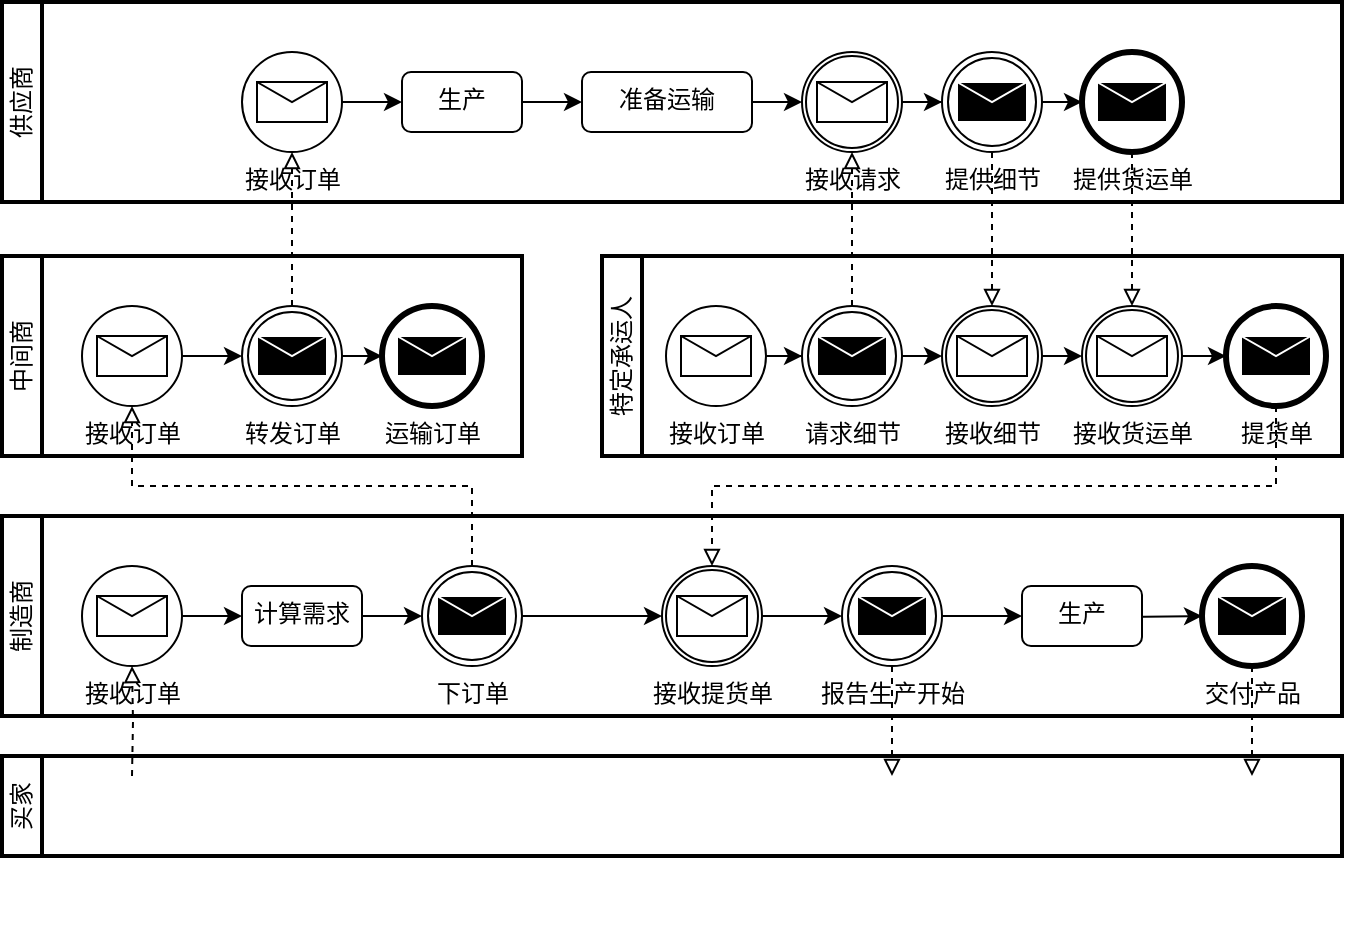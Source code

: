 <mxfile version="24.2.7" type="github">
  <diagram name="Page-1" id="2a216829-ef6e-dabb-86c1-c78162f3ba2b">
    <mxGraphModel dx="1235" dy="676" grid="1" gridSize="10" guides="1" tooltips="1" connect="1" arrows="1" fold="1" page="1" pageScale="1" pageWidth="850" pageHeight="1100" background="none" math="0" shadow="0">
      <root>
        <mxCell id="0" />
        <mxCell id="1" parent="0" />
        <mxCell id="2Lb6EE8QZ2UszaNFHXsS-1" value="供应商" style="swimlane;html=1;startSize=20;fontStyle=0;collapsible=0;horizontal=0;swimlaneLine=1;swimlaneFillColor=#ffffff;strokeWidth=2;whiteSpace=wrap;" vertex="1" parent="1">
          <mxGeometry x="60" y="133" width="670" height="100" as="geometry" />
        </mxCell>
        <mxCell id="2Lb6EE8QZ2UszaNFHXsS-4" value="" style="edgeStyle=orthogonalEdgeStyle;rounded=0;orthogonalLoop=1;jettySize=auto;html=1;" edge="1" parent="2Lb6EE8QZ2UszaNFHXsS-1" source="2Lb6EE8QZ2UszaNFHXsS-2" target="2Lb6EE8QZ2UszaNFHXsS-3">
          <mxGeometry relative="1" as="geometry" />
        </mxCell>
        <mxCell id="2Lb6EE8QZ2UszaNFHXsS-2" value="接收订单" style="points=[[0.145,0.145,0],[0.5,0,0],[0.855,0.145,0],[1,0.5,0],[0.855,0.855,0],[0.5,1,0],[0.145,0.855,0],[0,0.5,0]];shape=mxgraph.bpmn.event;html=1;verticalLabelPosition=bottom;labelBackgroundColor=#ffffff;verticalAlign=top;align=center;perimeter=ellipsePerimeter;outlineConnect=0;aspect=fixed;outline=standard;symbol=message;" vertex="1" parent="2Lb6EE8QZ2UszaNFHXsS-1">
          <mxGeometry x="120" y="25" width="50" height="50" as="geometry" />
        </mxCell>
        <mxCell id="2Lb6EE8QZ2UszaNFHXsS-6" value="" style="edgeStyle=orthogonalEdgeStyle;rounded=0;orthogonalLoop=1;jettySize=auto;html=1;" edge="1" parent="2Lb6EE8QZ2UszaNFHXsS-1" source="2Lb6EE8QZ2UszaNFHXsS-3" target="2Lb6EE8QZ2UszaNFHXsS-5">
          <mxGeometry relative="1" as="geometry" />
        </mxCell>
        <mxCell id="2Lb6EE8QZ2UszaNFHXsS-3" value="生产" style="rounded=1;whiteSpace=wrap;html=1;verticalAlign=top;labelBackgroundColor=#ffffff;" vertex="1" parent="2Lb6EE8QZ2UszaNFHXsS-1">
          <mxGeometry x="200" y="35" width="60" height="30" as="geometry" />
        </mxCell>
        <mxCell id="2Lb6EE8QZ2UszaNFHXsS-60" style="edgeStyle=orthogonalEdgeStyle;rounded=0;orthogonalLoop=1;jettySize=auto;html=1;exitX=1;exitY=0.5;exitDx=0;exitDy=0;" edge="1" parent="2Lb6EE8QZ2UszaNFHXsS-1" source="2Lb6EE8QZ2UszaNFHXsS-5" target="2Lb6EE8QZ2UszaNFHXsS-11">
          <mxGeometry relative="1" as="geometry" />
        </mxCell>
        <mxCell id="2Lb6EE8QZ2UszaNFHXsS-5" value="准备运输" style="whiteSpace=wrap;html=1;verticalAlign=top;rounded=1;labelBackgroundColor=#ffffff;" vertex="1" parent="2Lb6EE8QZ2UszaNFHXsS-1">
          <mxGeometry x="290" y="35" width="85" height="30" as="geometry" />
        </mxCell>
        <mxCell id="2Lb6EE8QZ2UszaNFHXsS-17" style="edgeStyle=orthogonalEdgeStyle;rounded=0;orthogonalLoop=1;jettySize=auto;html=1;exitX=1;exitY=0.5;exitDx=0;exitDy=0;exitPerimeter=0;" edge="1" parent="2Lb6EE8QZ2UszaNFHXsS-1" source="2Lb6EE8QZ2UszaNFHXsS-11" target="2Lb6EE8QZ2UszaNFHXsS-14">
          <mxGeometry relative="1" as="geometry" />
        </mxCell>
        <mxCell id="2Lb6EE8QZ2UszaNFHXsS-11" value="接收请求" style="points=[[0.145,0.145,0],[0.5,0,0],[0.855,0.145,0],[1,0.5,0],[0.855,0.855,0],[0.5,1,0],[0.145,0.855,0],[0,0.5,0]];shape=mxgraph.bpmn.event;html=1;verticalLabelPosition=bottom;labelBackgroundColor=#ffffff;verticalAlign=top;align=center;perimeter=ellipsePerimeter;outlineConnect=0;aspect=fixed;outline=boundInt;symbol=message;" vertex="1" parent="2Lb6EE8QZ2UszaNFHXsS-1">
          <mxGeometry x="400" y="25" width="50" height="50" as="geometry" />
        </mxCell>
        <mxCell id="2Lb6EE8QZ2UszaNFHXsS-20" style="edgeStyle=orthogonalEdgeStyle;rounded=0;orthogonalLoop=1;jettySize=auto;html=1;exitX=1;exitY=0.5;exitDx=0;exitDy=0;exitPerimeter=0;" edge="1" parent="2Lb6EE8QZ2UszaNFHXsS-1" source="2Lb6EE8QZ2UszaNFHXsS-14" target="2Lb6EE8QZ2UszaNFHXsS-19">
          <mxGeometry relative="1" as="geometry" />
        </mxCell>
        <mxCell id="2Lb6EE8QZ2UszaNFHXsS-14" value="提供细节" style="points=[[0.145,0.145,0],[0.5,0,0],[0.855,0.145,0],[1,0.5,0],[0.855,0.855,0],[0.5,1,0],[0.145,0.855,0],[0,0.5,0]];shape=mxgraph.bpmn.event;html=1;verticalLabelPosition=bottom;labelBackgroundColor=#ffffff;verticalAlign=top;align=center;perimeter=ellipsePerimeter;outlineConnect=0;aspect=fixed;outline=throwing;symbol=message;" vertex="1" parent="2Lb6EE8QZ2UszaNFHXsS-1">
          <mxGeometry x="470" y="25" width="50" height="50" as="geometry" />
        </mxCell>
        <mxCell id="2Lb6EE8QZ2UszaNFHXsS-19" value="提供货运单" style="points=[[0.145,0.145,0],[0.5,0,0],[0.855,0.145,0],[1,0.5,0],[0.855,0.855,0],[0.5,1,0],[0.145,0.855,0],[0,0.5,0]];shape=mxgraph.bpmn.event;html=1;verticalLabelPosition=bottom;labelBackgroundColor=#ffffff;verticalAlign=top;align=center;perimeter=ellipsePerimeter;outlineConnect=0;aspect=fixed;outline=end;symbol=message;" vertex="1" parent="2Lb6EE8QZ2UszaNFHXsS-1">
          <mxGeometry x="540" y="25" width="50" height="50" as="geometry" />
        </mxCell>
        <mxCell id="2Lb6EE8QZ2UszaNFHXsS-55" style="edgeStyle=orthogonalEdgeStyle;rounded=0;orthogonalLoop=1;jettySize=auto;html=1;exitX=0.5;exitY=1;exitDx=0;exitDy=0;exitPerimeter=0;" edge="1" parent="2Lb6EE8QZ2UszaNFHXsS-1" source="2Lb6EE8QZ2UszaNFHXsS-11" target="2Lb6EE8QZ2UszaNFHXsS-11">
          <mxGeometry relative="1" as="geometry" />
        </mxCell>
        <mxCell id="2Lb6EE8QZ2UszaNFHXsS-33" value="中间商" style="swimlane;html=1;startSize=20;fontStyle=0;collapsible=0;horizontal=0;swimlaneLine=1;swimlaneFillColor=#ffffff;strokeWidth=2;whiteSpace=wrap;" vertex="1" parent="1">
          <mxGeometry x="60" y="260" width="260" height="100" as="geometry" />
        </mxCell>
        <mxCell id="2Lb6EE8QZ2UszaNFHXsS-34" value="" style="edgeStyle=orthogonalEdgeStyle;rounded=0;orthogonalLoop=1;jettySize=auto;html=1;entryX=0;entryY=0.5;entryDx=0;entryDy=0;entryPerimeter=0;" edge="1" parent="2Lb6EE8QZ2UszaNFHXsS-33" source="2Lb6EE8QZ2UszaNFHXsS-35" target="2Lb6EE8QZ2UszaNFHXsS-43">
          <mxGeometry relative="1" as="geometry">
            <mxPoint x="170" y="50" as="targetPoint" />
          </mxGeometry>
        </mxCell>
        <mxCell id="2Lb6EE8QZ2UszaNFHXsS-35" value="接收订单" style="points=[[0.145,0.145,0],[0.5,0,0],[0.855,0.145,0],[1,0.5,0],[0.855,0.855,0],[0.5,1,0],[0.145,0.855,0],[0,0.5,0]];shape=mxgraph.bpmn.event;html=1;verticalLabelPosition=bottom;labelBackgroundColor=#ffffff;verticalAlign=top;align=center;perimeter=ellipsePerimeter;outlineConnect=0;aspect=fixed;outline=standard;symbol=message;" vertex="1" parent="2Lb6EE8QZ2UszaNFHXsS-33">
          <mxGeometry x="40" y="25" width="50" height="50" as="geometry" />
        </mxCell>
        <mxCell id="2Lb6EE8QZ2UszaNFHXsS-42" style="edgeStyle=orthogonalEdgeStyle;rounded=0;orthogonalLoop=1;jettySize=auto;html=1;exitX=1;exitY=0.5;exitDx=0;exitDy=0;exitPerimeter=0;" edge="1" parent="2Lb6EE8QZ2UszaNFHXsS-33" source="2Lb6EE8QZ2UszaNFHXsS-43" target="2Lb6EE8QZ2UszaNFHXsS-44">
          <mxGeometry relative="1" as="geometry" />
        </mxCell>
        <mxCell id="2Lb6EE8QZ2UszaNFHXsS-43" value="转发订单" style="points=[[0.145,0.145,0],[0.5,0,0],[0.855,0.145,0],[1,0.5,0],[0.855,0.855,0],[0.5,1,0],[0.145,0.855,0],[0,0.5,0]];shape=mxgraph.bpmn.event;html=1;verticalLabelPosition=bottom;labelBackgroundColor=#ffffff;verticalAlign=top;align=center;perimeter=ellipsePerimeter;outlineConnect=0;aspect=fixed;outline=throwing;symbol=message;" vertex="1" parent="2Lb6EE8QZ2UszaNFHXsS-33">
          <mxGeometry x="120" y="25" width="50" height="50" as="geometry" />
        </mxCell>
        <mxCell id="2Lb6EE8QZ2UszaNFHXsS-44" value="运输订单" style="points=[[0.145,0.145,0],[0.5,0,0],[0.855,0.145,0],[1,0.5,0],[0.855,0.855,0],[0.5,1,0],[0.145,0.855,0],[0,0.5,0]];shape=mxgraph.bpmn.event;html=1;verticalLabelPosition=bottom;labelBackgroundColor=#ffffff;verticalAlign=top;align=center;perimeter=ellipsePerimeter;outlineConnect=0;aspect=fixed;outline=end;symbol=message;" vertex="1" parent="2Lb6EE8QZ2UszaNFHXsS-33">
          <mxGeometry x="190" y="25" width="50" height="50" as="geometry" />
        </mxCell>
        <mxCell id="2Lb6EE8QZ2UszaNFHXsS-47" value="特定承运人" style="swimlane;html=1;startSize=20;fontStyle=0;collapsible=0;horizontal=0;swimlaneLine=1;swimlaneFillColor=#ffffff;strokeWidth=2;whiteSpace=wrap;" vertex="1" parent="1">
          <mxGeometry x="360" y="260" width="370" height="100" as="geometry" />
        </mxCell>
        <mxCell id="2Lb6EE8QZ2UszaNFHXsS-48" value="" style="edgeStyle=orthogonalEdgeStyle;rounded=0;orthogonalLoop=1;jettySize=auto;html=1;entryX=0;entryY=0.5;entryDx=0;entryDy=0;entryPerimeter=0;" edge="1" parent="2Lb6EE8QZ2UszaNFHXsS-47" source="2Lb6EE8QZ2UszaNFHXsS-49" target="2Lb6EE8QZ2UszaNFHXsS-51">
          <mxGeometry relative="1" as="geometry">
            <mxPoint x="142" y="50" as="targetPoint" />
          </mxGeometry>
        </mxCell>
        <mxCell id="2Lb6EE8QZ2UszaNFHXsS-49" value="接收订单" style="points=[[0.145,0.145,0],[0.5,0,0],[0.855,0.145,0],[1,0.5,0],[0.855,0.855,0],[0.5,1,0],[0.145,0.855,0],[0,0.5,0]];shape=mxgraph.bpmn.event;html=1;verticalLabelPosition=bottom;labelBackgroundColor=#ffffff;verticalAlign=top;align=center;perimeter=ellipsePerimeter;outlineConnect=0;aspect=fixed;outline=standard;symbol=message;" vertex="1" parent="2Lb6EE8QZ2UszaNFHXsS-47">
          <mxGeometry x="32" y="25" width="50" height="50" as="geometry" />
        </mxCell>
        <mxCell id="2Lb6EE8QZ2UszaNFHXsS-51" value="请求细节" style="points=[[0.145,0.145,0],[0.5,0,0],[0.855,0.145,0],[1,0.5,0],[0.855,0.855,0],[0.5,1,0],[0.145,0.855,0],[0,0.5,0]];shape=mxgraph.bpmn.event;html=1;verticalLabelPosition=bottom;labelBackgroundColor=#ffffff;verticalAlign=top;align=center;perimeter=ellipsePerimeter;outlineConnect=0;aspect=fixed;outline=throwing;symbol=message;" vertex="1" parent="2Lb6EE8QZ2UszaNFHXsS-47">
          <mxGeometry x="100" y="25" width="50" height="50" as="geometry" />
        </mxCell>
        <mxCell id="2Lb6EE8QZ2UszaNFHXsS-52" value="提货单" style="points=[[0.145,0.145,0],[0.5,0,0],[0.855,0.145,0],[1,0.5,0],[0.855,0.855,0],[0.5,1,0],[0.145,0.855,0],[0,0.5,0]];shape=mxgraph.bpmn.event;html=1;verticalLabelPosition=bottom;labelBackgroundColor=#ffffff;verticalAlign=top;align=center;perimeter=ellipsePerimeter;outlineConnect=0;aspect=fixed;outline=end;symbol=message;" vertex="1" parent="2Lb6EE8QZ2UszaNFHXsS-47">
          <mxGeometry x="312" y="25" width="50" height="50" as="geometry" />
        </mxCell>
        <mxCell id="2Lb6EE8QZ2UszaNFHXsS-67" style="edgeStyle=orthogonalEdgeStyle;rounded=0;orthogonalLoop=1;jettySize=auto;html=1;exitX=1;exitY=0.5;exitDx=0;exitDy=0;exitPerimeter=0;" edge="1" parent="2Lb6EE8QZ2UszaNFHXsS-47" source="2Lb6EE8QZ2UszaNFHXsS-56" target="2Lb6EE8QZ2UszaNFHXsS-52">
          <mxGeometry relative="1" as="geometry" />
        </mxCell>
        <mxCell id="2Lb6EE8QZ2UszaNFHXsS-56" value="接收货运单" style="points=[[0.145,0.145,0],[0.5,0,0],[0.855,0.145,0],[1,0.5,0],[0.855,0.855,0],[0.5,1,0],[0.145,0.855,0],[0,0.5,0]];shape=mxgraph.bpmn.event;html=1;verticalLabelPosition=bottom;labelBackgroundColor=#ffffff;verticalAlign=top;align=center;perimeter=ellipsePerimeter;outlineConnect=0;aspect=fixed;outline=boundInt;symbol=message;" vertex="1" parent="2Lb6EE8QZ2UszaNFHXsS-47">
          <mxGeometry x="240" y="25" width="50" height="50" as="geometry" />
        </mxCell>
        <mxCell id="2Lb6EE8QZ2UszaNFHXsS-62" value="接收细节" style="points=[[0.145,0.145,0],[0.5,0,0],[0.855,0.145,0],[1,0.5,0],[0.855,0.855,0],[0.5,1,0],[0.145,0.855,0],[0,0.5,0]];shape=mxgraph.bpmn.event;html=1;verticalLabelPosition=bottom;labelBackgroundColor=#ffffff;verticalAlign=top;align=center;perimeter=ellipsePerimeter;outlineConnect=0;aspect=fixed;outline=boundInt;symbol=message;" vertex="1" parent="2Lb6EE8QZ2UszaNFHXsS-47">
          <mxGeometry x="170" y="25" width="50" height="50" as="geometry" />
        </mxCell>
        <mxCell id="2Lb6EE8QZ2UszaNFHXsS-65" style="edgeStyle=orthogonalEdgeStyle;rounded=0;orthogonalLoop=1;jettySize=auto;html=1;exitX=1;exitY=0.5;exitDx=0;exitDy=0;exitPerimeter=0;entryX=0;entryY=0.5;entryDx=0;entryDy=0;entryPerimeter=0;" edge="1" parent="2Lb6EE8QZ2UszaNFHXsS-47" source="2Lb6EE8QZ2UszaNFHXsS-51" target="2Lb6EE8QZ2UszaNFHXsS-62">
          <mxGeometry relative="1" as="geometry" />
        </mxCell>
        <mxCell id="2Lb6EE8QZ2UszaNFHXsS-66" style="edgeStyle=orthogonalEdgeStyle;rounded=0;orthogonalLoop=1;jettySize=auto;html=1;exitX=1;exitY=0.5;exitDx=0;exitDy=0;exitPerimeter=0;entryX=0;entryY=0.5;entryDx=0;entryDy=0;entryPerimeter=0;" edge="1" parent="2Lb6EE8QZ2UszaNFHXsS-47" source="2Lb6EE8QZ2UszaNFHXsS-62" target="2Lb6EE8QZ2UszaNFHXsS-56">
          <mxGeometry relative="1" as="geometry" />
        </mxCell>
        <mxCell id="2Lb6EE8QZ2UszaNFHXsS-54" style="edgeStyle=orthogonalEdgeStyle;rounded=0;orthogonalLoop=1;jettySize=auto;html=1;exitX=0.5;exitY=0;exitDx=0;exitDy=0;exitPerimeter=0;dashed=1;endArrow=block;endFill=0;" edge="1" parent="1" source="2Lb6EE8QZ2UszaNFHXsS-43" target="2Lb6EE8QZ2UszaNFHXsS-2">
          <mxGeometry relative="1" as="geometry" />
        </mxCell>
        <mxCell id="2Lb6EE8QZ2UszaNFHXsS-68" style="edgeStyle=orthogonalEdgeStyle;rounded=0;orthogonalLoop=1;jettySize=auto;html=1;exitX=0.5;exitY=0;exitDx=0;exitDy=0;exitPerimeter=0;dashed=1;endArrow=block;endFill=0;" edge="1" parent="1" source="2Lb6EE8QZ2UszaNFHXsS-51" target="2Lb6EE8QZ2UszaNFHXsS-11">
          <mxGeometry relative="1" as="geometry" />
        </mxCell>
        <mxCell id="2Lb6EE8QZ2UszaNFHXsS-69" style="edgeStyle=orthogonalEdgeStyle;rounded=0;orthogonalLoop=1;jettySize=auto;html=1;exitX=0.5;exitY=1;exitDx=0;exitDy=0;exitPerimeter=0;entryX=0.5;entryY=0;entryDx=0;entryDy=0;entryPerimeter=0;dashed=1;endArrow=block;endFill=0;" edge="1" parent="1" source="2Lb6EE8QZ2UszaNFHXsS-14" target="2Lb6EE8QZ2UszaNFHXsS-62">
          <mxGeometry relative="1" as="geometry" />
        </mxCell>
        <mxCell id="2Lb6EE8QZ2UszaNFHXsS-71" style="edgeStyle=orthogonalEdgeStyle;rounded=0;orthogonalLoop=1;jettySize=auto;html=1;exitX=0.5;exitY=1;exitDx=0;exitDy=0;exitPerimeter=0;entryX=0.5;entryY=0;entryDx=0;entryDy=0;entryPerimeter=0;dashed=1;endArrow=block;endFill=0;" edge="1" parent="1" source="2Lb6EE8QZ2UszaNFHXsS-19" target="2Lb6EE8QZ2UszaNFHXsS-56">
          <mxGeometry relative="1" as="geometry">
            <mxPoint x="565" y="205" as="sourcePoint" />
            <mxPoint x="565" y="295" as="targetPoint" />
          </mxGeometry>
        </mxCell>
        <mxCell id="2Lb6EE8QZ2UszaNFHXsS-72" value="制造商" style="swimlane;html=1;startSize=20;fontStyle=0;collapsible=0;horizontal=0;swimlaneLine=1;swimlaneFillColor=#ffffff;strokeWidth=2;whiteSpace=wrap;" vertex="1" parent="1">
          <mxGeometry x="60" y="390" width="670" height="100" as="geometry" />
        </mxCell>
        <mxCell id="2Lb6EE8QZ2UszaNFHXsS-73" value="" style="edgeStyle=orthogonalEdgeStyle;rounded=0;orthogonalLoop=1;jettySize=auto;html=1;" edge="1" parent="2Lb6EE8QZ2UszaNFHXsS-72" source="2Lb6EE8QZ2UszaNFHXsS-74" target="2Lb6EE8QZ2UszaNFHXsS-76">
          <mxGeometry relative="1" as="geometry" />
        </mxCell>
        <mxCell id="2Lb6EE8QZ2UszaNFHXsS-74" value="接收订单" style="points=[[0.145,0.145,0],[0.5,0,0],[0.855,0.145,0],[1,0.5,0],[0.855,0.855,0],[0.5,1,0],[0.145,0.855,0],[0,0.5,0]];shape=mxgraph.bpmn.event;html=1;verticalLabelPosition=bottom;labelBackgroundColor=#ffffff;verticalAlign=top;align=center;perimeter=ellipsePerimeter;outlineConnect=0;aspect=fixed;outline=standard;symbol=message;" vertex="1" parent="2Lb6EE8QZ2UszaNFHXsS-72">
          <mxGeometry x="40" y="25" width="50" height="50" as="geometry" />
        </mxCell>
        <mxCell id="2Lb6EE8QZ2UszaNFHXsS-89" value="" style="edgeStyle=orthogonalEdgeStyle;rounded=0;orthogonalLoop=1;jettySize=auto;html=1;" edge="1" parent="2Lb6EE8QZ2UszaNFHXsS-72" source="2Lb6EE8QZ2UszaNFHXsS-76" target="2Lb6EE8QZ2UszaNFHXsS-85">
          <mxGeometry relative="1" as="geometry" />
        </mxCell>
        <mxCell id="2Lb6EE8QZ2UszaNFHXsS-76" value="计算需求" style="rounded=1;whiteSpace=wrap;html=1;verticalAlign=top;labelBackgroundColor=#ffffff;" vertex="1" parent="2Lb6EE8QZ2UszaNFHXsS-72">
          <mxGeometry x="120" y="35" width="60" height="30" as="geometry" />
        </mxCell>
        <mxCell id="2Lb6EE8QZ2UszaNFHXsS-91" value="" style="edgeStyle=orthogonalEdgeStyle;rounded=0;orthogonalLoop=1;jettySize=auto;html=1;" edge="1" parent="2Lb6EE8QZ2UszaNFHXsS-72" source="2Lb6EE8QZ2UszaNFHXsS-80" target="2Lb6EE8QZ2UszaNFHXsS-86">
          <mxGeometry relative="1" as="geometry" />
        </mxCell>
        <mxCell id="2Lb6EE8QZ2UszaNFHXsS-80" value="接收提货单" style="points=[[0.145,0.145,0],[0.5,0,0],[0.855,0.145,0],[1,0.5,0],[0.855,0.855,0],[0.5,1,0],[0.145,0.855,0],[0,0.5,0]];shape=mxgraph.bpmn.event;html=1;verticalLabelPosition=bottom;labelBackgroundColor=#ffffff;verticalAlign=top;align=center;perimeter=ellipsePerimeter;outlineConnect=0;aspect=fixed;outline=boundInt;symbol=message;" vertex="1" parent="2Lb6EE8QZ2UszaNFHXsS-72">
          <mxGeometry x="330" y="25" width="50" height="50" as="geometry" />
        </mxCell>
        <mxCell id="2Lb6EE8QZ2UszaNFHXsS-81" style="edgeStyle=orthogonalEdgeStyle;rounded=0;orthogonalLoop=1;jettySize=auto;html=1;exitX=1;exitY=0.5;exitDx=0;exitDy=0;exitPerimeter=0;" edge="1" parent="2Lb6EE8QZ2UszaNFHXsS-72" target="2Lb6EE8QZ2UszaNFHXsS-83">
          <mxGeometry relative="1" as="geometry">
            <mxPoint x="520" y="50" as="sourcePoint" />
          </mxGeometry>
        </mxCell>
        <mxCell id="2Lb6EE8QZ2UszaNFHXsS-83" value="交付产品" style="points=[[0.145,0.145,0],[0.5,0,0],[0.855,0.145,0],[1,0.5,0],[0.855,0.855,0],[0.5,1,0],[0.145,0.855,0],[0,0.5,0]];shape=mxgraph.bpmn.event;html=1;verticalLabelPosition=bottom;labelBackgroundColor=#ffffff;verticalAlign=top;align=center;perimeter=ellipsePerimeter;outlineConnect=0;aspect=fixed;outline=end;symbol=message;" vertex="1" parent="2Lb6EE8QZ2UszaNFHXsS-72">
          <mxGeometry x="600" y="25" width="50" height="50" as="geometry" />
        </mxCell>
        <mxCell id="2Lb6EE8QZ2UszaNFHXsS-84" style="edgeStyle=orthogonalEdgeStyle;rounded=0;orthogonalLoop=1;jettySize=auto;html=1;exitX=0.5;exitY=1;exitDx=0;exitDy=0;exitPerimeter=0;" edge="1" parent="2Lb6EE8QZ2UszaNFHXsS-72" source="2Lb6EE8QZ2UszaNFHXsS-80" target="2Lb6EE8QZ2UszaNFHXsS-80">
          <mxGeometry relative="1" as="geometry" />
        </mxCell>
        <mxCell id="2Lb6EE8QZ2UszaNFHXsS-90" value="" style="edgeStyle=orthogonalEdgeStyle;rounded=0;orthogonalLoop=1;jettySize=auto;html=1;" edge="1" parent="2Lb6EE8QZ2UszaNFHXsS-72" source="2Lb6EE8QZ2UszaNFHXsS-85" target="2Lb6EE8QZ2UszaNFHXsS-80">
          <mxGeometry relative="1" as="geometry" />
        </mxCell>
        <mxCell id="2Lb6EE8QZ2UszaNFHXsS-85" value="下订单" style="points=[[0.145,0.145,0],[0.5,0,0],[0.855,0.145,0],[1,0.5,0],[0.855,0.855,0],[0.5,1,0],[0.145,0.855,0],[0,0.5,0]];shape=mxgraph.bpmn.event;html=1;verticalLabelPosition=bottom;labelBackgroundColor=#ffffff;verticalAlign=top;align=center;perimeter=ellipsePerimeter;outlineConnect=0;aspect=fixed;outline=throwing;symbol=message;" vertex="1" parent="2Lb6EE8QZ2UszaNFHXsS-72">
          <mxGeometry x="210" y="25" width="50" height="50" as="geometry" />
        </mxCell>
        <mxCell id="2Lb6EE8QZ2UszaNFHXsS-92" value="" style="edgeStyle=orthogonalEdgeStyle;rounded=0;orthogonalLoop=1;jettySize=auto;html=1;" edge="1" parent="2Lb6EE8QZ2UszaNFHXsS-72" source="2Lb6EE8QZ2UszaNFHXsS-86" target="2Lb6EE8QZ2UszaNFHXsS-87">
          <mxGeometry relative="1" as="geometry" />
        </mxCell>
        <mxCell id="2Lb6EE8QZ2UszaNFHXsS-86" value="报告生产开始" style="points=[[0.145,0.145,0],[0.5,0,0],[0.855,0.145,0],[1,0.5,0],[0.855,0.855,0],[0.5,1,0],[0.145,0.855,0],[0,0.5,0]];shape=mxgraph.bpmn.event;html=1;verticalLabelPosition=bottom;labelBackgroundColor=#ffffff;verticalAlign=top;align=center;perimeter=ellipsePerimeter;outlineConnect=0;aspect=fixed;outline=throwing;symbol=message;" vertex="1" parent="2Lb6EE8QZ2UszaNFHXsS-72">
          <mxGeometry x="420" y="25" width="50" height="50" as="geometry" />
        </mxCell>
        <mxCell id="2Lb6EE8QZ2UszaNFHXsS-87" value="生产" style="rounded=1;whiteSpace=wrap;html=1;verticalAlign=top;labelBackgroundColor=#ffffff;" vertex="1" parent="2Lb6EE8QZ2UszaNFHXsS-72">
          <mxGeometry x="510" y="35" width="60" height="30" as="geometry" />
        </mxCell>
        <mxCell id="2Lb6EE8QZ2UszaNFHXsS-94" value="买家" style="swimlane;html=1;startSize=20;fontStyle=0;collapsible=0;horizontal=0;swimlaneLine=1;swimlaneFillColor=#ffffff;strokeWidth=2;whiteSpace=wrap;" vertex="1" parent="1">
          <mxGeometry x="60" y="510" width="670" height="50" as="geometry" />
        </mxCell>
        <mxCell id="2Lb6EE8QZ2UszaNFHXsS-103" style="edgeStyle=orthogonalEdgeStyle;rounded=0;orthogonalLoop=1;jettySize=auto;html=1;exitX=0.5;exitY=1;exitDx=0;exitDy=0;exitPerimeter=0;" edge="1" parent="2Lb6EE8QZ2UszaNFHXsS-94">
          <mxGeometry relative="1" as="geometry">
            <mxPoint x="355" y="75" as="sourcePoint" />
            <mxPoint x="355" y="75" as="targetPoint" />
          </mxGeometry>
        </mxCell>
        <mxCell id="2Lb6EE8QZ2UszaNFHXsS-109" style="edgeStyle=orthogonalEdgeStyle;rounded=0;orthogonalLoop=1;jettySize=auto;html=1;exitX=0.5;exitY=0;exitDx=0;exitDy=0;exitPerimeter=0;dashed=1;endArrow=block;endFill=0;entryX=0.5;entryY=1;entryDx=0;entryDy=0;entryPerimeter=0;" edge="1" parent="1" source="2Lb6EE8QZ2UszaNFHXsS-85" target="2Lb6EE8QZ2UszaNFHXsS-35">
          <mxGeometry relative="1" as="geometry">
            <mxPoint x="215" y="295" as="sourcePoint" />
            <mxPoint x="215" y="215" as="targetPoint" />
          </mxGeometry>
        </mxCell>
        <mxCell id="2Lb6EE8QZ2UszaNFHXsS-110" style="edgeStyle=orthogonalEdgeStyle;rounded=0;orthogonalLoop=1;jettySize=auto;html=1;exitX=0.5;exitY=1;exitDx=0;exitDy=0;exitPerimeter=0;dashed=1;endArrow=block;endFill=0;entryX=0.5;entryY=0;entryDx=0;entryDy=0;entryPerimeter=0;" edge="1" parent="1" source="2Lb6EE8QZ2UszaNFHXsS-52" target="2Lb6EE8QZ2UszaNFHXsS-80">
          <mxGeometry relative="1" as="geometry">
            <mxPoint x="225" y="305" as="sourcePoint" />
            <mxPoint x="225" y="225" as="targetPoint" />
          </mxGeometry>
        </mxCell>
        <mxCell id="2Lb6EE8QZ2UszaNFHXsS-111" style="edgeStyle=orthogonalEdgeStyle;rounded=0;orthogonalLoop=1;jettySize=auto;html=1;dashed=1;endArrow=block;endFill=0;" edge="1" parent="1" target="2Lb6EE8QZ2UszaNFHXsS-74">
          <mxGeometry relative="1" as="geometry">
            <mxPoint x="125" y="520" as="sourcePoint" />
            <mxPoint x="235" y="235" as="targetPoint" />
          </mxGeometry>
        </mxCell>
        <mxCell id="2Lb6EE8QZ2UszaNFHXsS-112" style="edgeStyle=orthogonalEdgeStyle;rounded=0;orthogonalLoop=1;jettySize=auto;html=1;dashed=1;endArrow=block;endFill=0;exitX=0.5;exitY=1;exitDx=0;exitDy=0;exitPerimeter=0;" edge="1" parent="1" source="2Lb6EE8QZ2UszaNFHXsS-86">
          <mxGeometry relative="1" as="geometry">
            <mxPoint x="135" y="530" as="sourcePoint" />
            <mxPoint x="505" y="520" as="targetPoint" />
          </mxGeometry>
        </mxCell>
        <mxCell id="2Lb6EE8QZ2UszaNFHXsS-113" style="edgeStyle=orthogonalEdgeStyle;rounded=0;orthogonalLoop=1;jettySize=auto;html=1;dashed=1;endArrow=block;endFill=0;exitX=0.5;exitY=1;exitDx=0;exitDy=0;exitPerimeter=0;" edge="1" parent="1" source="2Lb6EE8QZ2UszaNFHXsS-83">
          <mxGeometry relative="1" as="geometry">
            <mxPoint x="515" y="475" as="sourcePoint" />
            <mxPoint x="685" y="520" as="targetPoint" />
          </mxGeometry>
        </mxCell>
      </root>
    </mxGraphModel>
  </diagram>
</mxfile>
